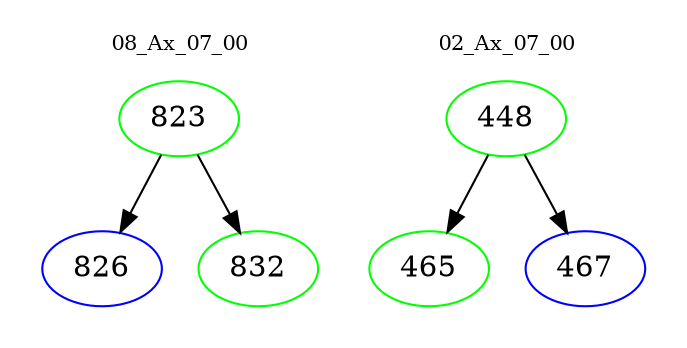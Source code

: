 digraph{
subgraph cluster_0 {
color = white
label = "08_Ax_07_00";
fontsize=10;
T0_823 [label="823", color="green"]
T0_823 -> T0_826 [color="black"]
T0_826 [label="826", color="blue"]
T0_823 -> T0_832 [color="black"]
T0_832 [label="832", color="green"]
}
subgraph cluster_1 {
color = white
label = "02_Ax_07_00";
fontsize=10;
T1_448 [label="448", color="green"]
T1_448 -> T1_465 [color="black"]
T1_465 [label="465", color="green"]
T1_448 -> T1_467 [color="black"]
T1_467 [label="467", color="blue"]
}
}
